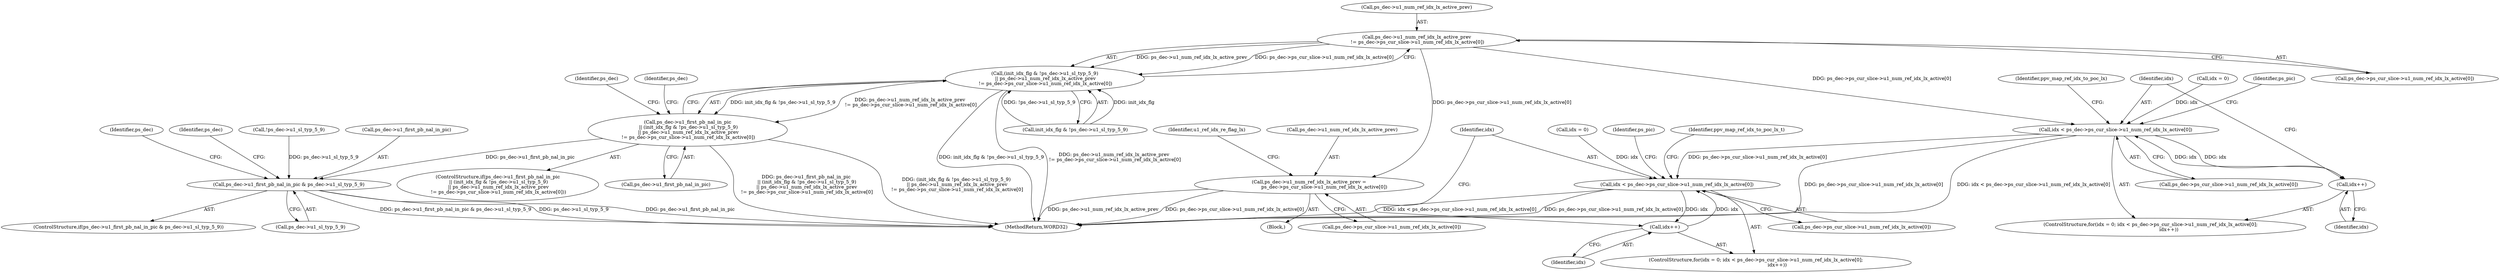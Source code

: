 digraph "0_Android_943323f1d9d3dd5c2634deb26cbe72343ca6b3db_0@array" {
"1000341" [label="(Call,ps_dec->u1_num_ref_idx_lx_active_prev\n != ps_dec->ps_cur_slice->u1_num_ref_idx_lx_active[0])"];
"1000334" [label="(Call,(init_idx_flg & !ps_dec->u1_sl_typ_5_9)\n || ps_dec->u1_num_ref_idx_lx_active_prev\n != ps_dec->ps_cur_slice->u1_num_ref_idx_lx_active[0])"];
"1000330" [label="(Call,ps_dec->u1_first_pb_nal_in_pic\n || (init_idx_flg & !ps_dec->u1_sl_typ_5_9)\n || ps_dec->u1_num_ref_idx_lx_active_prev\n != ps_dec->ps_cur_slice->u1_num_ref_idx_lx_active[0])"];
"1000355" [label="(Call,ps_dec->u1_first_pb_nal_in_pic & ps_dec->u1_sl_typ_5_9)"];
"1000367" [label="(Call,ps_dec->u1_num_ref_idx_lx_active_prev =\n                    ps_dec->ps_cur_slice->u1_num_ref_idx_lx_active[0])"];
"1000500" [label="(Call,idx < ps_dec->ps_cur_slice->u1_num_ref_idx_lx_active[0])"];
"1000509" [label="(Call,idx++)"];
"1000615" [label="(Call,idx < ps_dec->ps_cur_slice->u1_num_ref_idx_lx_active[0])"];
"1000624" [label="(Call,idx++)"];
"1000529" [label="(Identifier,ppv_map_ref_idx_to_poc_lx)"];
"1000379" [label="(Identifier,u1_ref_idx_re_flag_lx)"];
"1000371" [label="(Call,ps_dec->ps_cur_slice->u1_num_ref_idx_lx_active[0])"];
"1000368" [label="(Call,ps_dec->u1_num_ref_idx_lx_active_prev)"];
"1000616" [label="(Identifier,idx)"];
"1000624" [label="(Call,idx++)"];
"1000369" [label="(Identifier,ps_dec)"];
"1000501" [label="(Identifier,idx)"];
"1000615" [label="(Call,idx < ps_dec->ps_cur_slice->u1_num_ref_idx_lx_active[0])"];
"1000617" [label="(Call,ps_dec->ps_cur_slice->u1_num_ref_idx_lx_active[0])"];
"1000330" [label="(Call,ps_dec->u1_first_pb_nal_in_pic\n || (init_idx_flg & !ps_dec->u1_sl_typ_5_9)\n || ps_dec->u1_num_ref_idx_lx_active_prev\n != ps_dec->ps_cur_slice->u1_num_ref_idx_lx_active[0])"];
"1000496" [label="(ControlStructure,for(idx = 0; idx < ps_dec->ps_cur_slice->u1_num_ref_idx_lx_active[0];\n                        idx++))"];
"1000345" [label="(Call,ps_dec->ps_cur_slice->u1_num_ref_idx_lx_active[0])"];
"1000367" [label="(Call,ps_dec->u1_num_ref_idx_lx_active_prev =\n                    ps_dec->ps_cur_slice->u1_num_ref_idx_lx_active[0])"];
"1000342" [label="(Call,ps_dec->u1_num_ref_idx_lx_active_prev)"];
"1000364" [label="(Identifier,ps_dec)"];
"1000612" [label="(Call,idx = 0)"];
"1000509" [label="(Call,idx++)"];
"1000625" [label="(Identifier,idx)"];
"1000497" [label="(Call,idx = 0)"];
"1000354" [label="(ControlStructure,if(ps_dec->u1_first_pb_nal_in_pic & ps_dec->u1_sl_typ_5_9))"];
"1000357" [label="(Identifier,ps_dec)"];
"1000353" [label="(Identifier,ps_dec)"];
"1000355" [label="(Call,ps_dec->u1_first_pb_nal_in_pic & ps_dec->u1_sl_typ_5_9)"];
"1000510" [label="(Identifier,idx)"];
"1001224" [label="(MethodReturn,WORD32)"];
"1000628" [label="(Identifier,ps_pic)"];
"1000334" [label="(Call,(init_idx_flg & !ps_dec->u1_sl_typ_5_9)\n || ps_dec->u1_num_ref_idx_lx_active_prev\n != ps_dec->ps_cur_slice->u1_num_ref_idx_lx_active[0])"];
"1000337" [label="(Call,!ps_dec->u1_sl_typ_5_9)"];
"1000335" [label="(Call,init_idx_flg & !ps_dec->u1_sl_typ_5_9)"];
"1000329" [label="(ControlStructure,if(ps_dec->u1_first_pb_nal_in_pic\n || (init_idx_flg & !ps_dec->u1_sl_typ_5_9)\n || ps_dec->u1_num_ref_idx_lx_active_prev\n != ps_dec->ps_cur_slice->u1_num_ref_idx_lx_active[0]))"];
"1000356" [label="(Call,ps_dec->u1_first_pb_nal_in_pic)"];
"1000118" [label="(Block,)"];
"1000341" [label="(Call,ps_dec->u1_num_ref_idx_lx_active_prev\n != ps_dec->ps_cur_slice->u1_num_ref_idx_lx_active[0])"];
"1000359" [label="(Call,ps_dec->u1_sl_typ_5_9)"];
"1000500" [label="(Call,idx < ps_dec->ps_cur_slice->u1_num_ref_idx_lx_active[0])"];
"1000611" [label="(ControlStructure,for(idx = 0; idx < ps_dec->ps_cur_slice->u1_num_ref_idx_lx_active[0];\n                            idx++))"];
"1000513" [label="(Identifier,ps_pic)"];
"1000502" [label="(Call,ps_dec->ps_cur_slice->u1_num_ref_idx_lx_active[0])"];
"1000331" [label="(Call,ps_dec->u1_first_pb_nal_in_pic)"];
"1000675" [label="(Identifier,ppv_map_ref_idx_to_poc_lx_t)"];
"1000341" -> "1000334"  [label="AST: "];
"1000341" -> "1000345"  [label="CFG: "];
"1000342" -> "1000341"  [label="AST: "];
"1000345" -> "1000341"  [label="AST: "];
"1000334" -> "1000341"  [label="CFG: "];
"1000341" -> "1000334"  [label="DDG: ps_dec->u1_num_ref_idx_lx_active_prev"];
"1000341" -> "1000334"  [label="DDG: ps_dec->ps_cur_slice->u1_num_ref_idx_lx_active[0]"];
"1000341" -> "1000367"  [label="DDG: ps_dec->ps_cur_slice->u1_num_ref_idx_lx_active[0]"];
"1000341" -> "1000500"  [label="DDG: ps_dec->ps_cur_slice->u1_num_ref_idx_lx_active[0]"];
"1000334" -> "1000330"  [label="AST: "];
"1000334" -> "1000335"  [label="CFG: "];
"1000335" -> "1000334"  [label="AST: "];
"1000330" -> "1000334"  [label="CFG: "];
"1000334" -> "1001224"  [label="DDG: init_idx_flg & !ps_dec->u1_sl_typ_5_9"];
"1000334" -> "1001224"  [label="DDG: ps_dec->u1_num_ref_idx_lx_active_prev\n != ps_dec->ps_cur_slice->u1_num_ref_idx_lx_active[0]"];
"1000334" -> "1000330"  [label="DDG: init_idx_flg & !ps_dec->u1_sl_typ_5_9"];
"1000334" -> "1000330"  [label="DDG: ps_dec->u1_num_ref_idx_lx_active_prev\n != ps_dec->ps_cur_slice->u1_num_ref_idx_lx_active[0]"];
"1000335" -> "1000334"  [label="DDG: init_idx_flg"];
"1000335" -> "1000334"  [label="DDG: !ps_dec->u1_sl_typ_5_9"];
"1000330" -> "1000329"  [label="AST: "];
"1000330" -> "1000331"  [label="CFG: "];
"1000331" -> "1000330"  [label="AST: "];
"1000353" -> "1000330"  [label="CFG: "];
"1000357" -> "1000330"  [label="CFG: "];
"1000330" -> "1001224"  [label="DDG: (init_idx_flg & !ps_dec->u1_sl_typ_5_9)\n || ps_dec->u1_num_ref_idx_lx_active_prev\n != ps_dec->ps_cur_slice->u1_num_ref_idx_lx_active[0]"];
"1000330" -> "1001224"  [label="DDG: ps_dec->u1_first_pb_nal_in_pic\n || (init_idx_flg & !ps_dec->u1_sl_typ_5_9)\n || ps_dec->u1_num_ref_idx_lx_active_prev\n != ps_dec->ps_cur_slice->u1_num_ref_idx_lx_active[0]"];
"1000330" -> "1000355"  [label="DDG: ps_dec->u1_first_pb_nal_in_pic"];
"1000355" -> "1000354"  [label="AST: "];
"1000355" -> "1000359"  [label="CFG: "];
"1000356" -> "1000355"  [label="AST: "];
"1000359" -> "1000355"  [label="AST: "];
"1000364" -> "1000355"  [label="CFG: "];
"1000369" -> "1000355"  [label="CFG: "];
"1000355" -> "1001224"  [label="DDG: ps_dec->u1_first_pb_nal_in_pic"];
"1000355" -> "1001224"  [label="DDG: ps_dec->u1_first_pb_nal_in_pic & ps_dec->u1_sl_typ_5_9"];
"1000355" -> "1001224"  [label="DDG: ps_dec->u1_sl_typ_5_9"];
"1000337" -> "1000355"  [label="DDG: ps_dec->u1_sl_typ_5_9"];
"1000367" -> "1000118"  [label="AST: "];
"1000367" -> "1000371"  [label="CFG: "];
"1000368" -> "1000367"  [label="AST: "];
"1000371" -> "1000367"  [label="AST: "];
"1000379" -> "1000367"  [label="CFG: "];
"1000367" -> "1001224"  [label="DDG: ps_dec->u1_num_ref_idx_lx_active_prev"];
"1000367" -> "1001224"  [label="DDG: ps_dec->ps_cur_slice->u1_num_ref_idx_lx_active[0]"];
"1000500" -> "1000496"  [label="AST: "];
"1000500" -> "1000502"  [label="CFG: "];
"1000501" -> "1000500"  [label="AST: "];
"1000502" -> "1000500"  [label="AST: "];
"1000513" -> "1000500"  [label="CFG: "];
"1000529" -> "1000500"  [label="CFG: "];
"1000500" -> "1001224"  [label="DDG: ps_dec->ps_cur_slice->u1_num_ref_idx_lx_active[0]"];
"1000500" -> "1001224"  [label="DDG: idx < ps_dec->ps_cur_slice->u1_num_ref_idx_lx_active[0]"];
"1000497" -> "1000500"  [label="DDG: idx"];
"1000509" -> "1000500"  [label="DDG: idx"];
"1000500" -> "1000509"  [label="DDG: idx"];
"1000500" -> "1000615"  [label="DDG: ps_dec->ps_cur_slice->u1_num_ref_idx_lx_active[0]"];
"1000509" -> "1000496"  [label="AST: "];
"1000509" -> "1000510"  [label="CFG: "];
"1000510" -> "1000509"  [label="AST: "];
"1000501" -> "1000509"  [label="CFG: "];
"1000615" -> "1000611"  [label="AST: "];
"1000615" -> "1000617"  [label="CFG: "];
"1000616" -> "1000615"  [label="AST: "];
"1000617" -> "1000615"  [label="AST: "];
"1000628" -> "1000615"  [label="CFG: "];
"1000675" -> "1000615"  [label="CFG: "];
"1000615" -> "1001224"  [label="DDG: ps_dec->ps_cur_slice->u1_num_ref_idx_lx_active[0]"];
"1000615" -> "1001224"  [label="DDG: idx < ps_dec->ps_cur_slice->u1_num_ref_idx_lx_active[0]"];
"1000612" -> "1000615"  [label="DDG: idx"];
"1000624" -> "1000615"  [label="DDG: idx"];
"1000615" -> "1000624"  [label="DDG: idx"];
"1000624" -> "1000611"  [label="AST: "];
"1000624" -> "1000625"  [label="CFG: "];
"1000625" -> "1000624"  [label="AST: "];
"1000616" -> "1000624"  [label="CFG: "];
}
